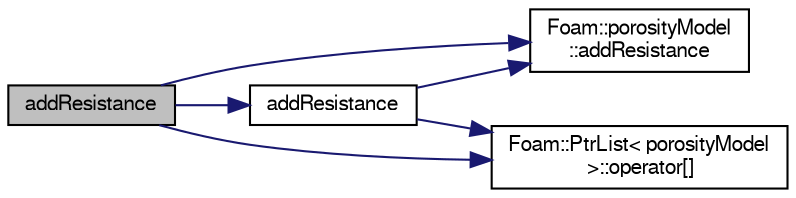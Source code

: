 digraph "addResistance"
{
  bgcolor="transparent";
  edge [fontname="FreeSans",fontsize="10",labelfontname="FreeSans",labelfontsize="10"];
  node [fontname="FreeSans",fontsize="10",shape=record];
  rankdir="LR";
  Node322 [label="addResistance",height=0.2,width=0.4,color="black", fillcolor="grey75", style="filled", fontcolor="black"];
  Node322 -> Node323 [color="midnightblue",fontsize="10",style="solid",fontname="FreeSans"];
  Node323 [label="addResistance",height=0.2,width=0.4,color="black",URL="$a21926.html#a01cf1659692351619346abd42c36b055",tooltip="Add resistance. "];
  Node323 -> Node324 [color="midnightblue",fontsize="10",style="solid",fontname="FreeSans"];
  Node324 [label="Foam::porosityModel\l::addResistance",height=0.2,width=0.4,color="black",URL="$a21918.html#a01cf1659692351619346abd42c36b055",tooltip="Add resistance. "];
  Node323 -> Node325 [color="midnightblue",fontsize="10",style="solid",fontname="FreeSans"];
  Node325 [label="Foam::PtrList\< porosityModel\l \>::operator[]",height=0.2,width=0.4,color="black",URL="$a25914.html#a92eab3a97cd59afdf63a26b0a90642a9",tooltip="Return element const reference. "];
  Node322 -> Node324 [color="midnightblue",fontsize="10",style="solid",fontname="FreeSans"];
  Node322 -> Node325 [color="midnightblue",fontsize="10",style="solid",fontname="FreeSans"];
}

